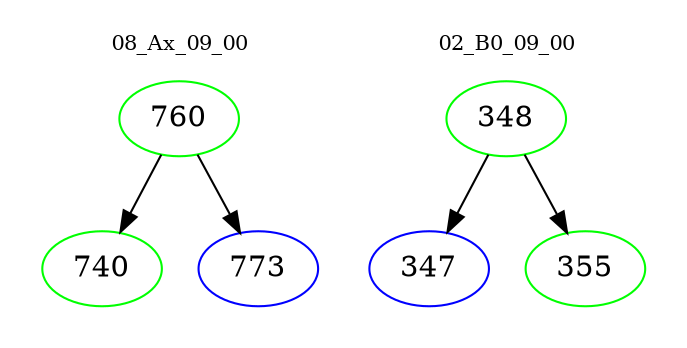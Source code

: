 digraph{
subgraph cluster_0 {
color = white
label = "08_Ax_09_00";
fontsize=10;
T0_760 [label="760", color="green"]
T0_760 -> T0_740 [color="black"]
T0_740 [label="740", color="green"]
T0_760 -> T0_773 [color="black"]
T0_773 [label="773", color="blue"]
}
subgraph cluster_1 {
color = white
label = "02_B0_09_00";
fontsize=10;
T1_348 [label="348", color="green"]
T1_348 -> T1_347 [color="black"]
T1_347 [label="347", color="blue"]
T1_348 -> T1_355 [color="black"]
T1_355 [label="355", color="green"]
}
}

